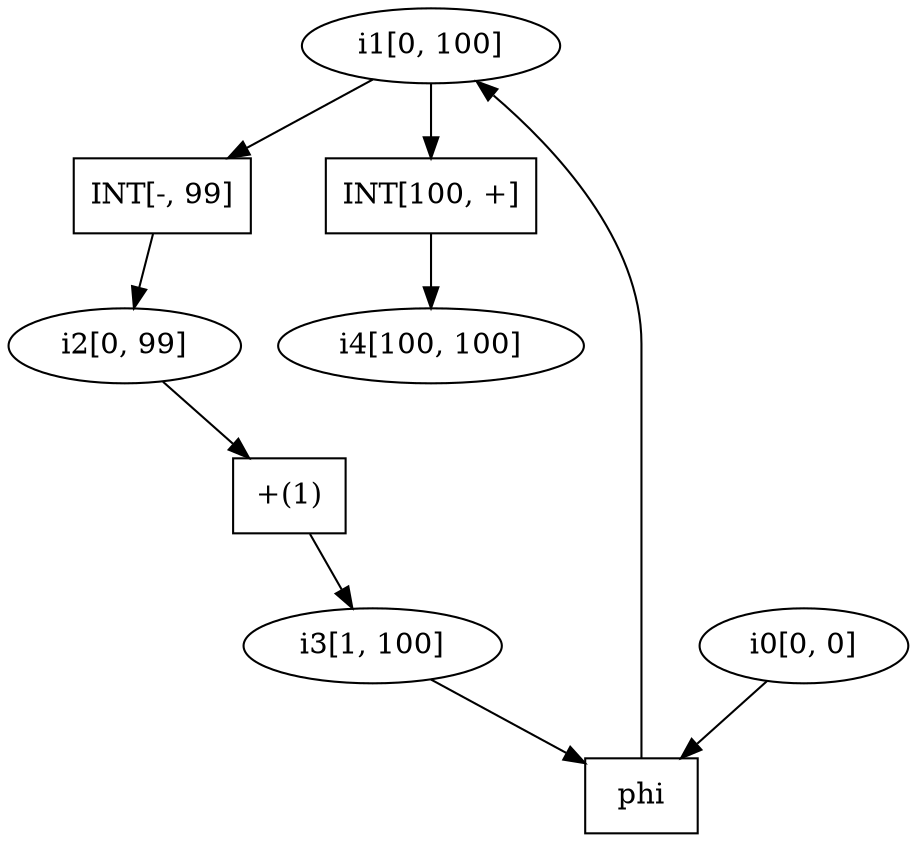 digraph "After cropping analysis" {
  i1 [label=" i1[0, 100] "]
  i0 [label=" i0[0, 0] "]
  i3 [label=" i3[1, 100] "]
  i2 [label=" i2[0, 99] "]
  i4 [label=" i4[100, 100] "]
  441280 [shape=box,label =" phi "]
  i0 -> 441280
  i3 -> 441280
  441280 -> i1

  441360 [shape=box,label ="INT[-, 99]"]
  i1 -> 441360
  441360 -> i2

  441400 [shape=box,label ="+(1)"]
  i2 -> 441400
  441400 -> i3

  441480 [shape=box,label ="INT[100, +]"]
  i1 -> 441480
  441480 -> i4

}
